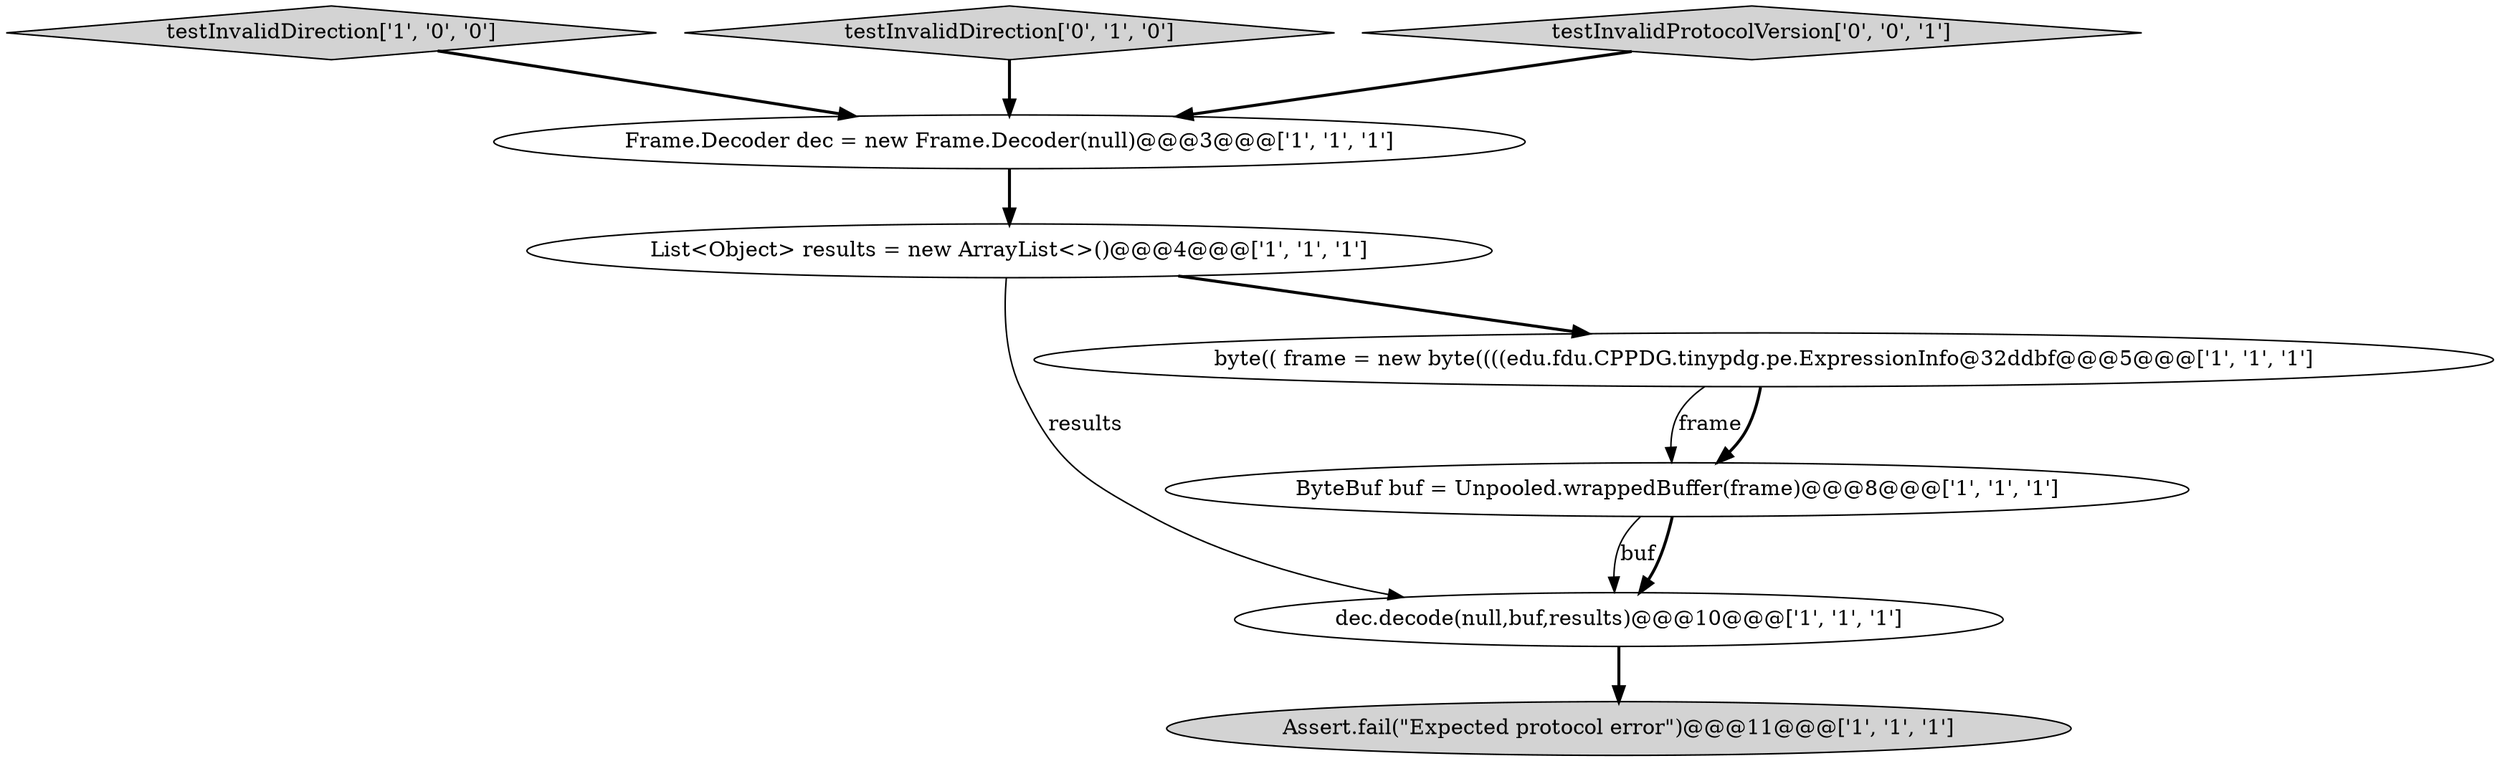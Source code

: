digraph {
4 [style = filled, label = "dec.decode(null,buf,results)@@@10@@@['1', '1', '1']", fillcolor = white, shape = ellipse image = "AAA0AAABBB1BBB"];
2 [style = filled, label = "List<Object> results = new ArrayList<>()@@@4@@@['1', '1', '1']", fillcolor = white, shape = ellipse image = "AAA0AAABBB1BBB"];
3 [style = filled, label = "testInvalidDirection['1', '0', '0']", fillcolor = lightgray, shape = diamond image = "AAA0AAABBB1BBB"];
0 [style = filled, label = "Frame.Decoder dec = new Frame.Decoder(null)@@@3@@@['1', '1', '1']", fillcolor = white, shape = ellipse image = "AAA0AAABBB1BBB"];
5 [style = filled, label = "ByteBuf buf = Unpooled.wrappedBuffer(frame)@@@8@@@['1', '1', '1']", fillcolor = white, shape = ellipse image = "AAA0AAABBB1BBB"];
7 [style = filled, label = "testInvalidDirection['0', '1', '0']", fillcolor = lightgray, shape = diamond image = "AAA0AAABBB2BBB"];
1 [style = filled, label = "byte(( frame = new byte((((edu.fdu.CPPDG.tinypdg.pe.ExpressionInfo@32ddbf@@@5@@@['1', '1', '1']", fillcolor = white, shape = ellipse image = "AAA0AAABBB1BBB"];
8 [style = filled, label = "testInvalidProtocolVersion['0', '0', '1']", fillcolor = lightgray, shape = diamond image = "AAA0AAABBB3BBB"];
6 [style = filled, label = "Assert.fail(\"Expected protocol error\")@@@11@@@['1', '1', '1']", fillcolor = lightgray, shape = ellipse image = "AAA0AAABBB1BBB"];
4->6 [style = bold, label=""];
2->4 [style = solid, label="results"];
0->2 [style = bold, label=""];
5->4 [style = solid, label="buf"];
3->0 [style = bold, label=""];
2->1 [style = bold, label=""];
7->0 [style = bold, label=""];
8->0 [style = bold, label=""];
5->4 [style = bold, label=""];
1->5 [style = solid, label="frame"];
1->5 [style = bold, label=""];
}
